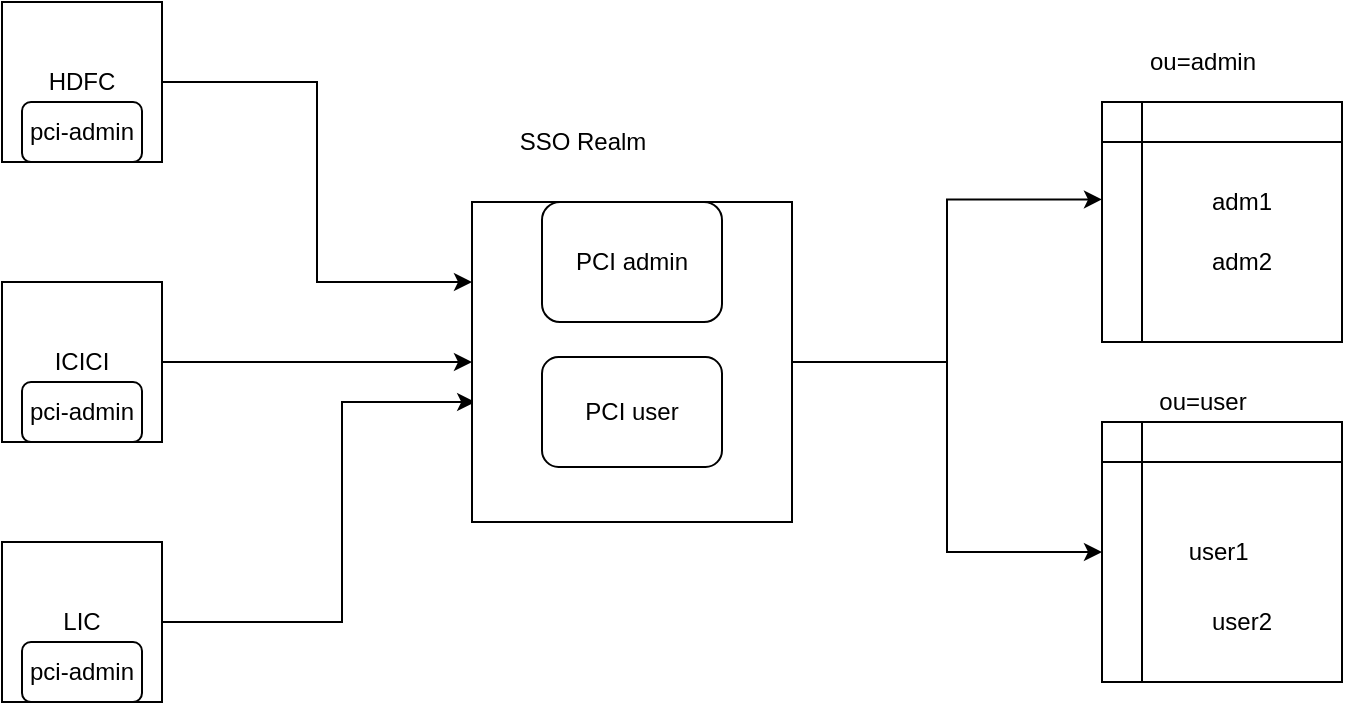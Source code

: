 <mxfile version="14.2.4" type="github">
  <diagram id="Xgm6_mLpaVlna-5it82X" name="Page-1">
    <mxGraphModel dx="782" dy="469" grid="1" gridSize="10" guides="1" tooltips="1" connect="1" arrows="1" fold="1" page="1" pageScale="1" pageWidth="850" pageHeight="1100" math="0" shadow="0">
      <root>
        <mxCell id="0" />
        <mxCell id="1" parent="0" />
        <mxCell id="9_kwpa4Ngbj_ooxE6drF-1" style="edgeStyle=orthogonalEdgeStyle;rounded=0;orthogonalLoop=1;jettySize=auto;html=1;entryX=0;entryY=0.25;entryDx=0;entryDy=0;" edge="1" parent="1" source="vDn1fAtuL9cIeXEDU5hB-1" target="vDn1fAtuL9cIeXEDU5hB-7">
          <mxGeometry relative="1" as="geometry" />
        </mxCell>
        <mxCell id="vDn1fAtuL9cIeXEDU5hB-1" value="HDFC" style="whiteSpace=wrap;html=1;aspect=fixed;" parent="1" vertex="1">
          <mxGeometry x="60" y="20" width="80" height="80" as="geometry" />
        </mxCell>
        <mxCell id="9_kwpa4Ngbj_ooxE6drF-2" style="edgeStyle=orthogonalEdgeStyle;rounded=0;orthogonalLoop=1;jettySize=auto;html=1;entryX=0;entryY=0.5;entryDx=0;entryDy=0;" edge="1" parent="1" source="vDn1fAtuL9cIeXEDU5hB-2" target="vDn1fAtuL9cIeXEDU5hB-7">
          <mxGeometry relative="1" as="geometry">
            <mxPoint x="260" y="200" as="targetPoint" />
          </mxGeometry>
        </mxCell>
        <mxCell id="vDn1fAtuL9cIeXEDU5hB-2" value="ICICI" style="whiteSpace=wrap;html=1;aspect=fixed;" parent="1" vertex="1">
          <mxGeometry x="60" y="160" width="80" height="80" as="geometry" />
        </mxCell>
        <mxCell id="9_kwpa4Ngbj_ooxE6drF-4" style="edgeStyle=orthogonalEdgeStyle;rounded=0;orthogonalLoop=1;jettySize=auto;html=1;entryX=0.01;entryY=0.625;entryDx=0;entryDy=0;entryPerimeter=0;" edge="1" parent="1" source="vDn1fAtuL9cIeXEDU5hB-3" target="vDn1fAtuL9cIeXEDU5hB-7">
          <mxGeometry relative="1" as="geometry">
            <mxPoint x="300" y="220" as="targetPoint" />
            <Array as="points">
              <mxPoint x="230" y="330" />
              <mxPoint x="230" y="220" />
            </Array>
          </mxGeometry>
        </mxCell>
        <mxCell id="vDn1fAtuL9cIeXEDU5hB-3" value="LIC" style="whiteSpace=wrap;html=1;aspect=fixed;" parent="1" vertex="1">
          <mxGeometry x="60" y="290" width="80" height="80" as="geometry" />
        </mxCell>
        <mxCell id="vDn1fAtuL9cIeXEDU5hB-4" value="pci-admin" style="rounded=1;whiteSpace=wrap;html=1;" parent="1" vertex="1">
          <mxGeometry x="70" y="70" width="60" height="30" as="geometry" />
        </mxCell>
        <mxCell id="vDn1fAtuL9cIeXEDU5hB-5" value="pci-admin" style="rounded=1;whiteSpace=wrap;html=1;" parent="1" vertex="1">
          <mxGeometry x="70" y="210" width="60" height="30" as="geometry" />
        </mxCell>
        <mxCell id="vDn1fAtuL9cIeXEDU5hB-6" value="pci-admin" style="rounded=1;whiteSpace=wrap;html=1;" parent="1" vertex="1">
          <mxGeometry x="70" y="340" width="60" height="30" as="geometry" />
        </mxCell>
        <mxCell id="vDn1fAtuL9cIeXEDU5hB-10" value="" style="shape=internalStorage;whiteSpace=wrap;html=1;backgroundOutline=1;" parent="1" vertex="1">
          <mxGeometry x="610" y="70" width="120" height="120" as="geometry" />
        </mxCell>
        <mxCell id="vDn1fAtuL9cIeXEDU5hB-11" value="user1&amp;nbsp;" style="shape=internalStorage;whiteSpace=wrap;html=1;backgroundOutline=1;" parent="1" vertex="1">
          <mxGeometry x="610" y="230" width="120" height="130" as="geometry" />
        </mxCell>
        <mxCell id="vDn1fAtuL9cIeXEDU5hB-12" value="adm1" style="text;html=1;strokeColor=none;fillColor=none;align=center;verticalAlign=middle;whiteSpace=wrap;rounded=0;" parent="1" vertex="1">
          <mxGeometry x="660" y="110" width="40" height="20" as="geometry" />
        </mxCell>
        <mxCell id="vDn1fAtuL9cIeXEDU5hB-13" value="adm2" style="text;html=1;strokeColor=none;fillColor=none;align=center;verticalAlign=middle;whiteSpace=wrap;rounded=0;" parent="1" vertex="1">
          <mxGeometry x="660" y="140" width="40" height="20" as="geometry" />
        </mxCell>
        <mxCell id="vDn1fAtuL9cIeXEDU5hB-14" value="user2" style="text;html=1;strokeColor=none;fillColor=none;align=center;verticalAlign=middle;whiteSpace=wrap;rounded=0;" parent="1" vertex="1">
          <mxGeometry x="660" y="320" width="40" height="20" as="geometry" />
        </mxCell>
        <mxCell id="9_kwpa4Ngbj_ooxE6drF-5" value="" style="group" vertex="1" connectable="0" parent="1">
          <mxGeometry x="295" y="120" width="160" height="160" as="geometry" />
        </mxCell>
        <mxCell id="vDn1fAtuL9cIeXEDU5hB-7" value="" style="whiteSpace=wrap;html=1;aspect=fixed;" parent="9_kwpa4Ngbj_ooxE6drF-5" vertex="1">
          <mxGeometry width="160" height="160" as="geometry" />
        </mxCell>
        <mxCell id="vDn1fAtuL9cIeXEDU5hB-8" value="PCI admin" style="rounded=1;whiteSpace=wrap;html=1;" parent="9_kwpa4Ngbj_ooxE6drF-5" vertex="1">
          <mxGeometry x="35" width="90" height="60" as="geometry" />
        </mxCell>
        <mxCell id="vDn1fAtuL9cIeXEDU5hB-9" value="PCI user" style="rounded=1;whiteSpace=wrap;html=1;" parent="9_kwpa4Ngbj_ooxE6drF-5" vertex="1">
          <mxGeometry x="35" y="77.5" width="90" height="55" as="geometry" />
        </mxCell>
        <mxCell id="9_kwpa4Ngbj_ooxE6drF-6" style="edgeStyle=orthogonalEdgeStyle;rounded=0;orthogonalLoop=1;jettySize=auto;html=1;entryX=0;entryY=0.406;entryDx=0;entryDy=0;entryPerimeter=0;" edge="1" parent="1" source="vDn1fAtuL9cIeXEDU5hB-7" target="vDn1fAtuL9cIeXEDU5hB-10">
          <mxGeometry relative="1" as="geometry" />
        </mxCell>
        <mxCell id="9_kwpa4Ngbj_ooxE6drF-7" style="edgeStyle=orthogonalEdgeStyle;rounded=0;orthogonalLoop=1;jettySize=auto;html=1;" edge="1" parent="1" source="vDn1fAtuL9cIeXEDU5hB-7" target="vDn1fAtuL9cIeXEDU5hB-11">
          <mxGeometry relative="1" as="geometry" />
        </mxCell>
        <mxCell id="9_kwpa4Ngbj_ooxE6drF-8" value="ou=admin" style="text;html=1;align=center;verticalAlign=middle;resizable=0;points=[];autosize=1;" vertex="1" parent="1">
          <mxGeometry x="625" y="40" width="70" height="20" as="geometry" />
        </mxCell>
        <mxCell id="9_kwpa4Ngbj_ooxE6drF-9" value="ou=user" style="text;html=1;align=center;verticalAlign=middle;resizable=0;points=[];autosize=1;" vertex="1" parent="1">
          <mxGeometry x="630" y="210" width="60" height="20" as="geometry" />
        </mxCell>
        <mxCell id="9_kwpa4Ngbj_ooxE6drF-10" value="SSO Realm" style="text;html=1;align=center;verticalAlign=middle;resizable=0;points=[];autosize=1;" vertex="1" parent="1">
          <mxGeometry x="310" y="80" width="80" height="20" as="geometry" />
        </mxCell>
      </root>
    </mxGraphModel>
  </diagram>
</mxfile>
